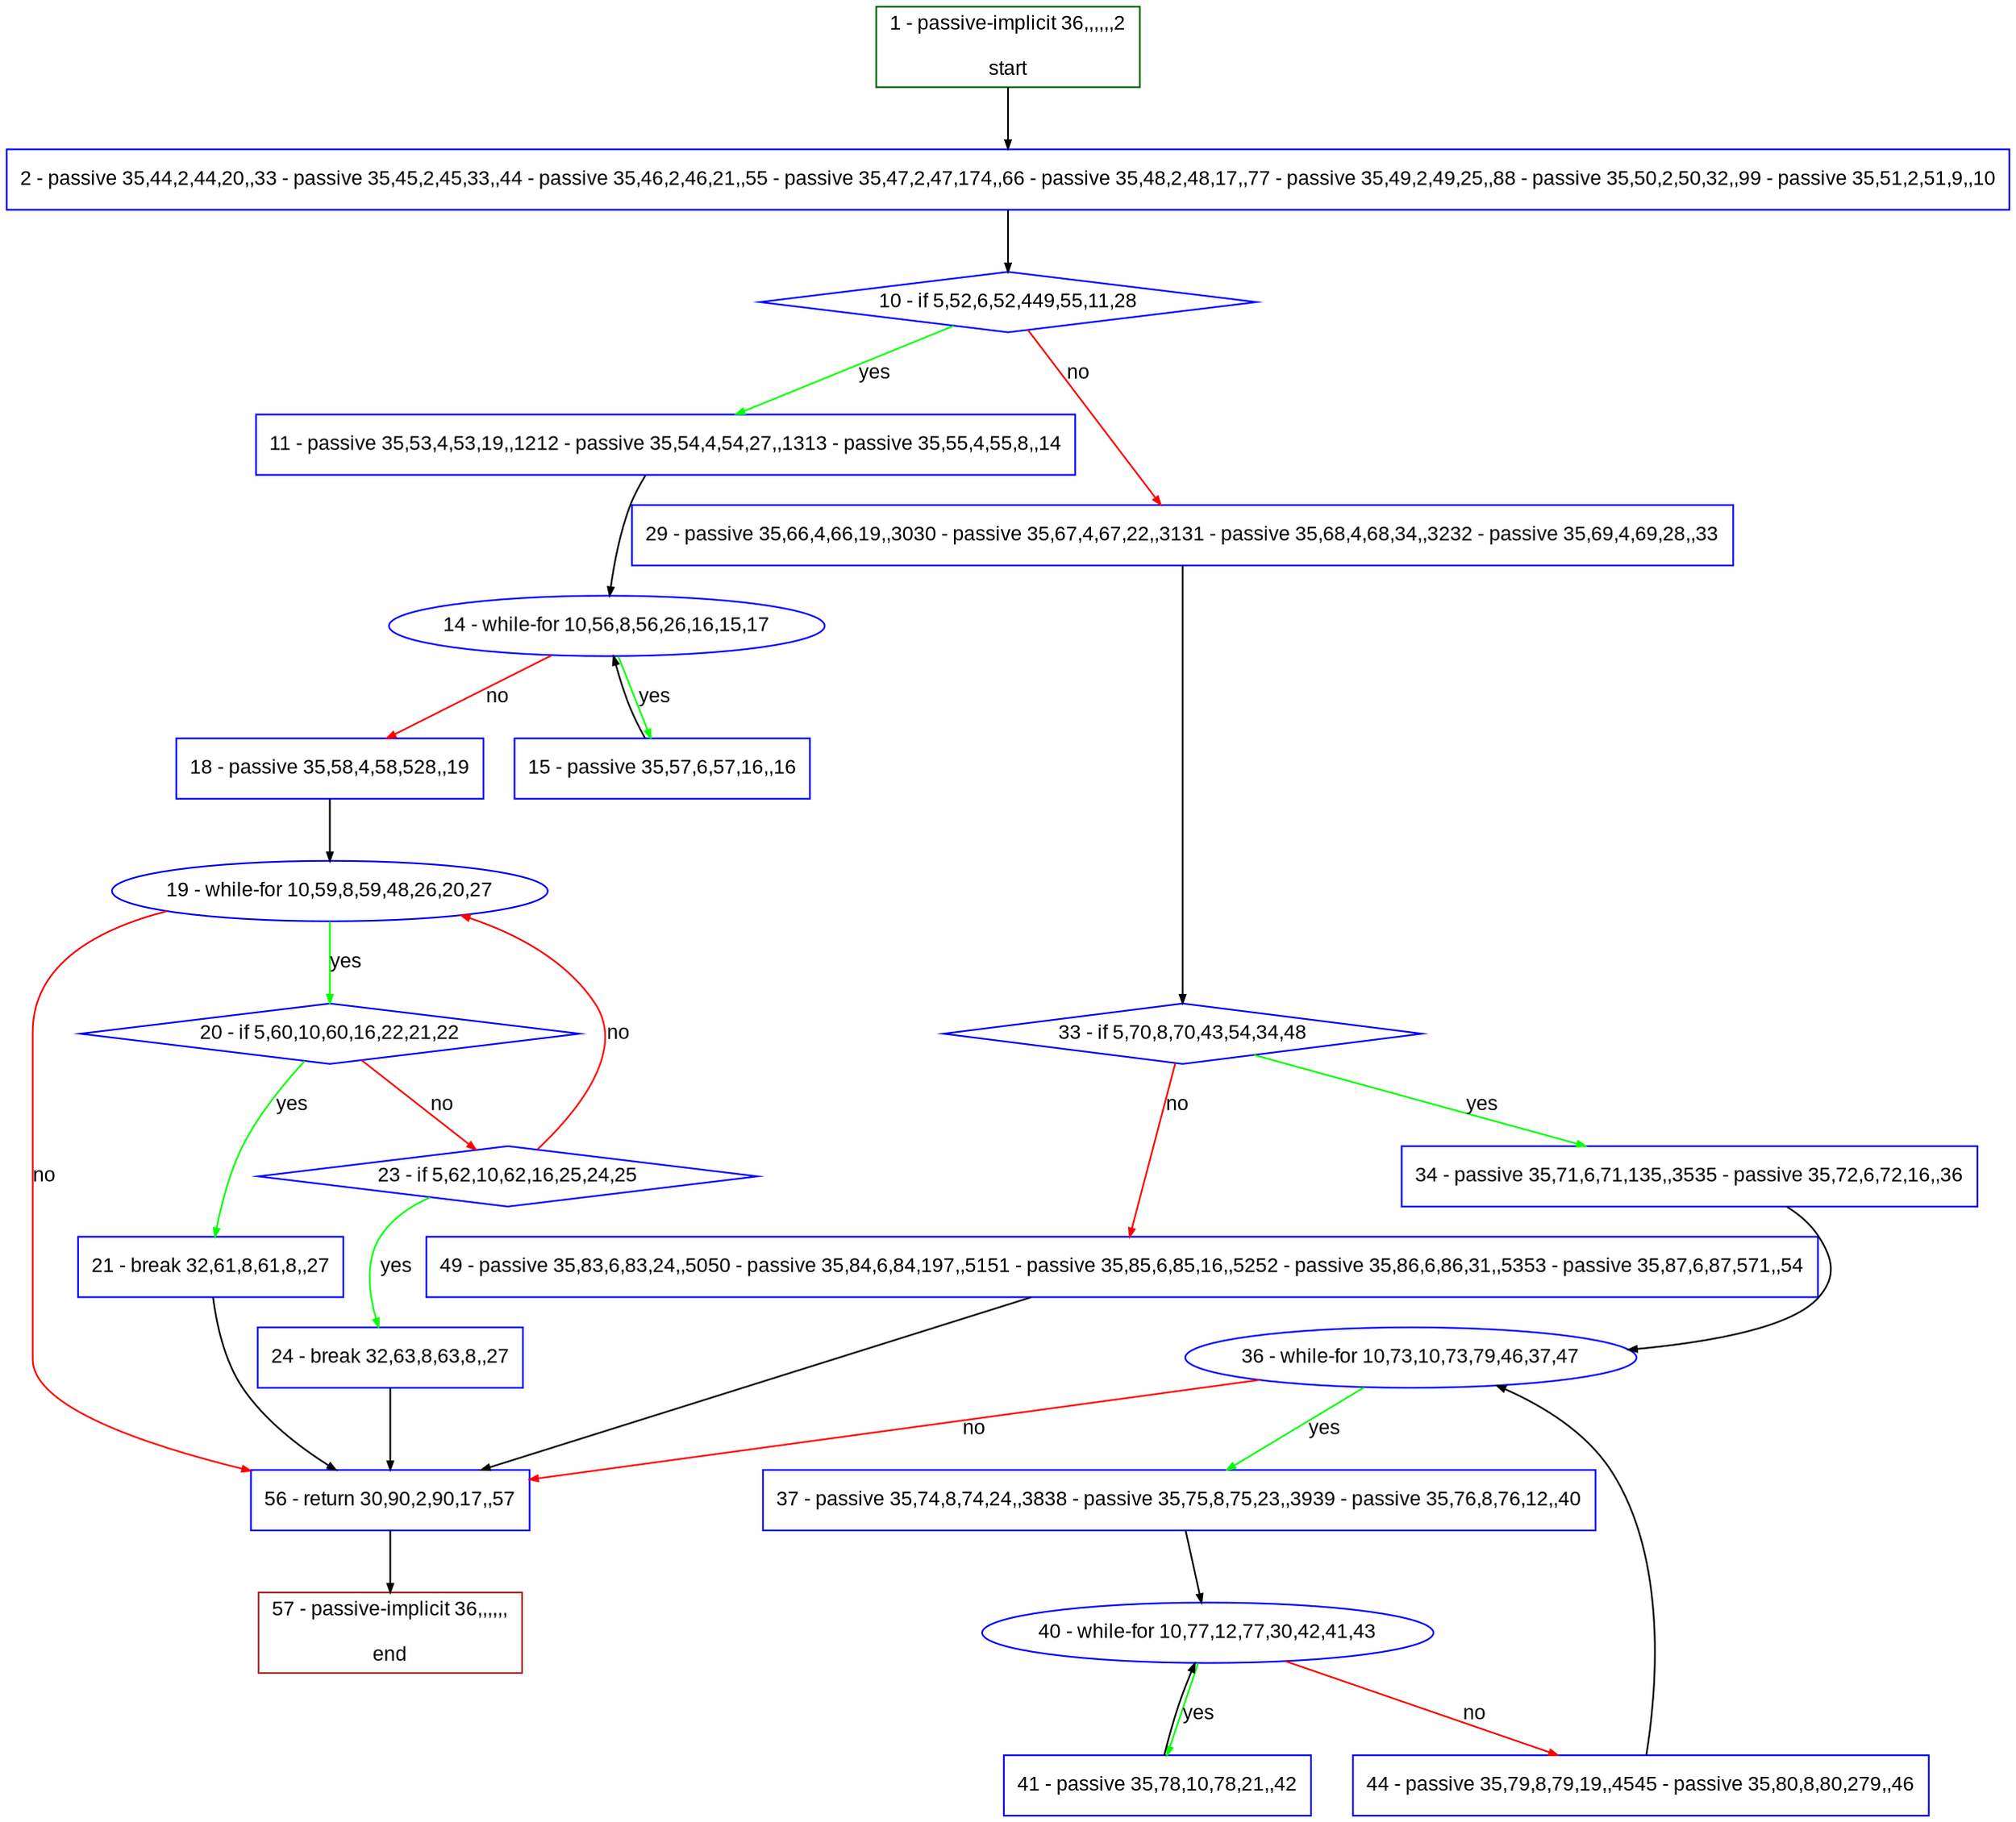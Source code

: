 digraph "" {
  graph [pack="true", label="", fontsize="12", packmode="clust", fontname="Arial", fillcolor="#FFFFCC", bgcolor="white", style="rounded,filled", compound="true"];
  node [node_initialized="no", label="", color="grey", fontsize="12", fillcolor="white", fontname="Arial", style="filled", shape="rectangle", compound="true", fixedsize="false"];
  edge [fontcolor="black", arrowhead="normal", arrowtail="none", arrowsize="0.5", ltail="", label="", color="black", fontsize="12", lhead="", fontname="Arial", dir="forward", compound="true"];
  __N1 [label="2 - passive 35,44,2,44,20,,33 - passive 35,45,2,45,33,,44 - passive 35,46,2,46,21,,55 - passive 35,47,2,47,174,,66 - passive 35,48,2,48,17,,77 - passive 35,49,2,49,25,,88 - passive 35,50,2,50,32,,99 - passive 35,51,2,51,9,,10", color="#0000ff", fillcolor="#ffffff", style="filled", shape="box"];
  __N2 [label="1 - passive-implicit 36,,,,,,2\n\nstart", color="#006400", fillcolor="#ffffff", style="filled", shape="box"];
  __N3 [label="10 - if 5,52,6,52,449,55,11,28", color="#0000ff", fillcolor="#ffffff", style="filled", shape="diamond"];
  __N4 [label="11 - passive 35,53,4,53,19,,1212 - passive 35,54,4,54,27,,1313 - passive 35,55,4,55,8,,14", color="#0000ff", fillcolor="#ffffff", style="filled", shape="box"];
  __N5 [label="29 - passive 35,66,4,66,19,,3030 - passive 35,67,4,67,22,,3131 - passive 35,68,4,68,34,,3232 - passive 35,69,4,69,28,,33", color="#0000ff", fillcolor="#ffffff", style="filled", shape="box"];
  __N6 [label="14 - while-for 10,56,8,56,26,16,15,17", color="#0000ff", fillcolor="#ffffff", style="filled", shape="oval"];
  __N7 [label="15 - passive 35,57,6,57,16,,16", color="#0000ff", fillcolor="#ffffff", style="filled", shape="box"];
  __N8 [label="18 - passive 35,58,4,58,528,,19", color="#0000ff", fillcolor="#ffffff", style="filled", shape="box"];
  __N9 [label="19 - while-for 10,59,8,59,48,26,20,27", color="#0000ff", fillcolor="#ffffff", style="filled", shape="oval"];
  __N10 [label="20 - if 5,60,10,60,16,22,21,22", color="#0000ff", fillcolor="#ffffff", style="filled", shape="diamond"];
  __N11 [label="56 - return 30,90,2,90,17,,57", color="#0000ff", fillcolor="#ffffff", style="filled", shape="box"];
  __N12 [label="21 - break 32,61,8,61,8,,27", color="#0000ff", fillcolor="#ffffff", style="filled", shape="box"];
  __N13 [label="23 - if 5,62,10,62,16,25,24,25", color="#0000ff", fillcolor="#ffffff", style="filled", shape="diamond"];
  __N14 [label="24 - break 32,63,8,63,8,,27", color="#0000ff", fillcolor="#ffffff", style="filled", shape="box"];
  __N15 [label="33 - if 5,70,8,70,43,54,34,48", color="#0000ff", fillcolor="#ffffff", style="filled", shape="diamond"];
  __N16 [label="34 - passive 35,71,6,71,135,,3535 - passive 35,72,6,72,16,,36", color="#0000ff", fillcolor="#ffffff", style="filled", shape="box"];
  __N17 [label="49 - passive 35,83,6,83,24,,5050 - passive 35,84,6,84,197,,5151 - passive 35,85,6,85,16,,5252 - passive 35,86,6,86,31,,5353 - passive 35,87,6,87,571,,54", color="#0000ff", fillcolor="#ffffff", style="filled", shape="box"];
  __N18 [label="36 - while-for 10,73,10,73,79,46,37,47", color="#0000ff", fillcolor="#ffffff", style="filled", shape="oval"];
  __N19 [label="37 - passive 35,74,8,74,24,,3838 - passive 35,75,8,75,23,,3939 - passive 35,76,8,76,12,,40", color="#0000ff", fillcolor="#ffffff", style="filled", shape="box"];
  __N20 [label="40 - while-for 10,77,12,77,30,42,41,43", color="#0000ff", fillcolor="#ffffff", style="filled", shape="oval"];
  __N21 [label="41 - passive 35,78,10,78,21,,42", color="#0000ff", fillcolor="#ffffff", style="filled", shape="box"];
  __N22 [label="44 - passive 35,79,8,79,19,,4545 - passive 35,80,8,80,279,,46", color="#0000ff", fillcolor="#ffffff", style="filled", shape="box"];
  __N23 [label="57 - passive-implicit 36,,,,,,\n\nend", color="#a52a2a", fillcolor="#ffffff", style="filled", shape="box"];
  __N2 -> __N1 [arrowhead="normal", arrowtail="none", color="#000000", label="", dir="forward"];
  __N1 -> __N3 [arrowhead="normal", arrowtail="none", color="#000000", label="", dir="forward"];
  __N3 -> __N4 [arrowhead="normal", arrowtail="none", color="#00ff00", label="yes", dir="forward"];
  __N3 -> __N5 [arrowhead="normal", arrowtail="none", color="#ff0000", label="no", dir="forward"];
  __N4 -> __N6 [arrowhead="normal", arrowtail="none", color="#000000", label="", dir="forward"];
  __N6 -> __N7 [arrowhead="normal", arrowtail="none", color="#00ff00", label="yes", dir="forward"];
  __N7 -> __N6 [arrowhead="normal", arrowtail="none", color="#000000", label="", dir="forward"];
  __N6 -> __N8 [arrowhead="normal", arrowtail="none", color="#ff0000", label="no", dir="forward"];
  __N8 -> __N9 [arrowhead="normal", arrowtail="none", color="#000000", label="", dir="forward"];
  __N9 -> __N10 [arrowhead="normal", arrowtail="none", color="#00ff00", label="yes", dir="forward"];
  __N9 -> __N11 [arrowhead="normal", arrowtail="none", color="#ff0000", label="no", dir="forward"];
  __N10 -> __N12 [arrowhead="normal", arrowtail="none", color="#00ff00", label="yes", dir="forward"];
  __N10 -> __N13 [arrowhead="normal", arrowtail="none", color="#ff0000", label="no", dir="forward"];
  __N12 -> __N11 [arrowhead="normal", arrowtail="none", color="#000000", label="", dir="forward"];
  __N13 -> __N9 [arrowhead="normal", arrowtail="none", color="#ff0000", label="no", dir="forward"];
  __N13 -> __N14 [arrowhead="normal", arrowtail="none", color="#00ff00", label="yes", dir="forward"];
  __N14 -> __N11 [arrowhead="normal", arrowtail="none", color="#000000", label="", dir="forward"];
  __N5 -> __N15 [arrowhead="normal", arrowtail="none", color="#000000", label="", dir="forward"];
  __N15 -> __N16 [arrowhead="normal", arrowtail="none", color="#00ff00", label="yes", dir="forward"];
  __N15 -> __N17 [arrowhead="normal", arrowtail="none", color="#ff0000", label="no", dir="forward"];
  __N16 -> __N18 [arrowhead="normal", arrowtail="none", color="#000000", label="", dir="forward"];
  __N18 -> __N19 [arrowhead="normal", arrowtail="none", color="#00ff00", label="yes", dir="forward"];
  __N18 -> __N11 [arrowhead="normal", arrowtail="none", color="#ff0000", label="no", dir="forward"];
  __N19 -> __N20 [arrowhead="normal", arrowtail="none", color="#000000", label="", dir="forward"];
  __N20 -> __N21 [arrowhead="normal", arrowtail="none", color="#00ff00", label="yes", dir="forward"];
  __N21 -> __N20 [arrowhead="normal", arrowtail="none", color="#000000", label="", dir="forward"];
  __N20 -> __N22 [arrowhead="normal", arrowtail="none", color="#ff0000", label="no", dir="forward"];
  __N22 -> __N18 [arrowhead="normal", arrowtail="none", color="#000000", label="", dir="forward"];
  __N17 -> __N11 [arrowhead="normal", arrowtail="none", color="#000000", label="", dir="forward"];
  __N11 -> __N23 [arrowhead="normal", arrowtail="none", color="#000000", label="", dir="forward"];
}
